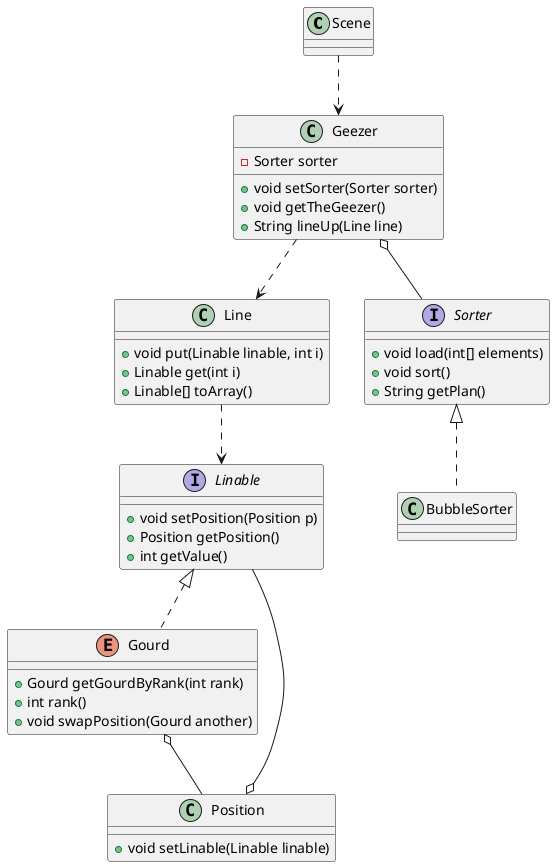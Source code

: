 @startuml participants
class Scene
enum Gourd
interface Linable
class Line
interface Sorter
class Geezer
class BubbleSorter
class Position
Geezer ..> Line
Line ..> Linable
Sorter <|.. BubbleSorter
Linable <|.. Gourd
Geezer : + void setSorter(Sorter sorter)
Linable : + void setPosition(Position p)
Linable : + Position getPosition()
Linable : + int getValue()
Sorter : + void load(int[] elements)
Sorter : + void sort()
Sorter : + String getPlan()
Geezer o-- Sorter
Geezer : + void getTheGeezer()
Geezer : + String lineUp(Line line)
Position : + void setLinable(Linable linable)
Line : + void put(Linable linable, int i)
Line : + Linable get(int i)
Line : + Linable[] toArray()
Geezer : - Sorter sorter
Gourd o-- Position
Linable --o Position
Gourd : + Gourd getGourdByRank(int rank)
Gourd : + int rank()
Gourd : + void swapPosition(Gourd another)
Scene ..> Geezer
@enduml